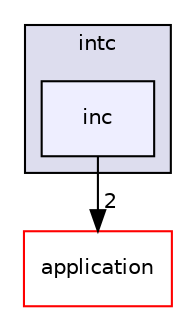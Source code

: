 digraph "inc" {
  compound=true
  node [ fontsize="10", fontname="Helvetica"];
  edge [ labelfontsize="10", labelfontname="Helvetica"];
  subgraph clusterdir_3dca1c554e9fd3de7488934a98087b37 {
    graph [ bgcolor="#ddddee", pencolor="black", label="intc" fontname="Helvetica", fontsize="10", URL="dir_3dca1c554e9fd3de7488934a98087b37.html"]
  dir_60023bf04a788231ed10d5e0b755de51 [shape=box, label="inc", style="filled", fillcolor="#eeeeff", pencolor="black", URL="dir_60023bf04a788231ed10d5e0b755de51.html"];
  }
  dir_eda2a6d705da8f3400ffe9a7dcb90b30 [shape=box label="application" fillcolor="white" style="filled" color="red" URL="dir_eda2a6d705da8f3400ffe9a7dcb90b30.html"];
  dir_60023bf04a788231ed10d5e0b755de51->dir_eda2a6d705da8f3400ffe9a7dcb90b30 [headlabel="2", labeldistance=1.5 headhref="dir_000060_000002.html"];
}

